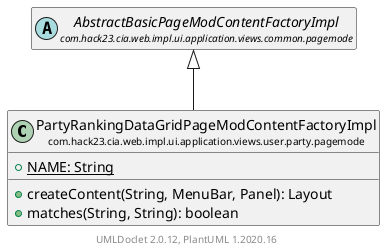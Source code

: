 @startuml
    set namespaceSeparator none
    hide empty fields
    hide empty methods

    class "<size:14>PartyRankingDataGridPageModContentFactoryImpl\n<size:10>com.hack23.cia.web.impl.ui.application.views.user.party.pagemode" as com.hack23.cia.web.impl.ui.application.views.user.party.pagemode.PartyRankingDataGridPageModContentFactoryImpl [[PartyRankingDataGridPageModContentFactoryImpl.html]] {
        {static} +NAME: String
        +createContent(String, MenuBar, Panel): Layout
        +matches(String, String): boolean
    }

    abstract class "<size:14>AbstractBasicPageModContentFactoryImpl\n<size:10>com.hack23.cia.web.impl.ui.application.views.common.pagemode" as com.hack23.cia.web.impl.ui.application.views.common.pagemode.AbstractBasicPageModContentFactoryImpl [[../../../common/pagemode/AbstractBasicPageModContentFactoryImpl.html]]

    com.hack23.cia.web.impl.ui.application.views.common.pagemode.AbstractBasicPageModContentFactoryImpl <|-- com.hack23.cia.web.impl.ui.application.views.user.party.pagemode.PartyRankingDataGridPageModContentFactoryImpl

    center footer UMLDoclet 2.0.12, PlantUML 1.2020.16
@enduml

